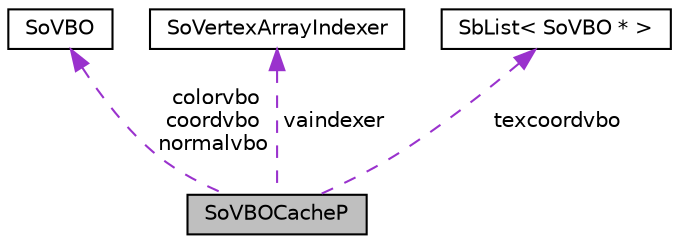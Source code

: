 digraph "SoVBOCacheP"
{
 // LATEX_PDF_SIZE
  edge [fontname="Helvetica",fontsize="10",labelfontname="Helvetica",labelfontsize="10"];
  node [fontname="Helvetica",fontsize="10",shape=record];
  Node1 [label="SoVBOCacheP",height=0.2,width=0.4,color="black", fillcolor="grey75", style="filled", fontcolor="black",tooltip=" "];
  Node2 -> Node1 [dir="back",color="darkorchid3",fontsize="10",style="dashed",label=" colorvbo\ncoordvbo\nnormalvbo" ,fontname="Helvetica"];
  Node2 [label="SoVBO",height=0.2,width=0.4,color="black", fillcolor="white", style="filled",URL="$classSoVBO.html",tooltip="The SoVBO class is used to handle OpenGL vertex buffer objects."];
  Node3 -> Node1 [dir="back",color="darkorchid3",fontsize="10",style="dashed",label=" vaindexer" ,fontname="Helvetica"];
  Node3 [label="SoVertexArrayIndexer",height=0.2,width=0.4,color="black", fillcolor="white", style="filled",URL="$classSoVertexArrayIndexer.html",tooltip="The SoVertexArrayIndexer class is used to simplify index handling for vertex array rendering."];
  Node4 -> Node1 [dir="back",color="darkorchid3",fontsize="10",style="dashed",label=" texcoordvbo" ,fontname="Helvetica"];
  Node4 [label="SbList\< SoVBO * \>",height=0.2,width=0.4,color="black", fillcolor="white", style="filled",URL="$classSbList.html",tooltip=" "];
}
